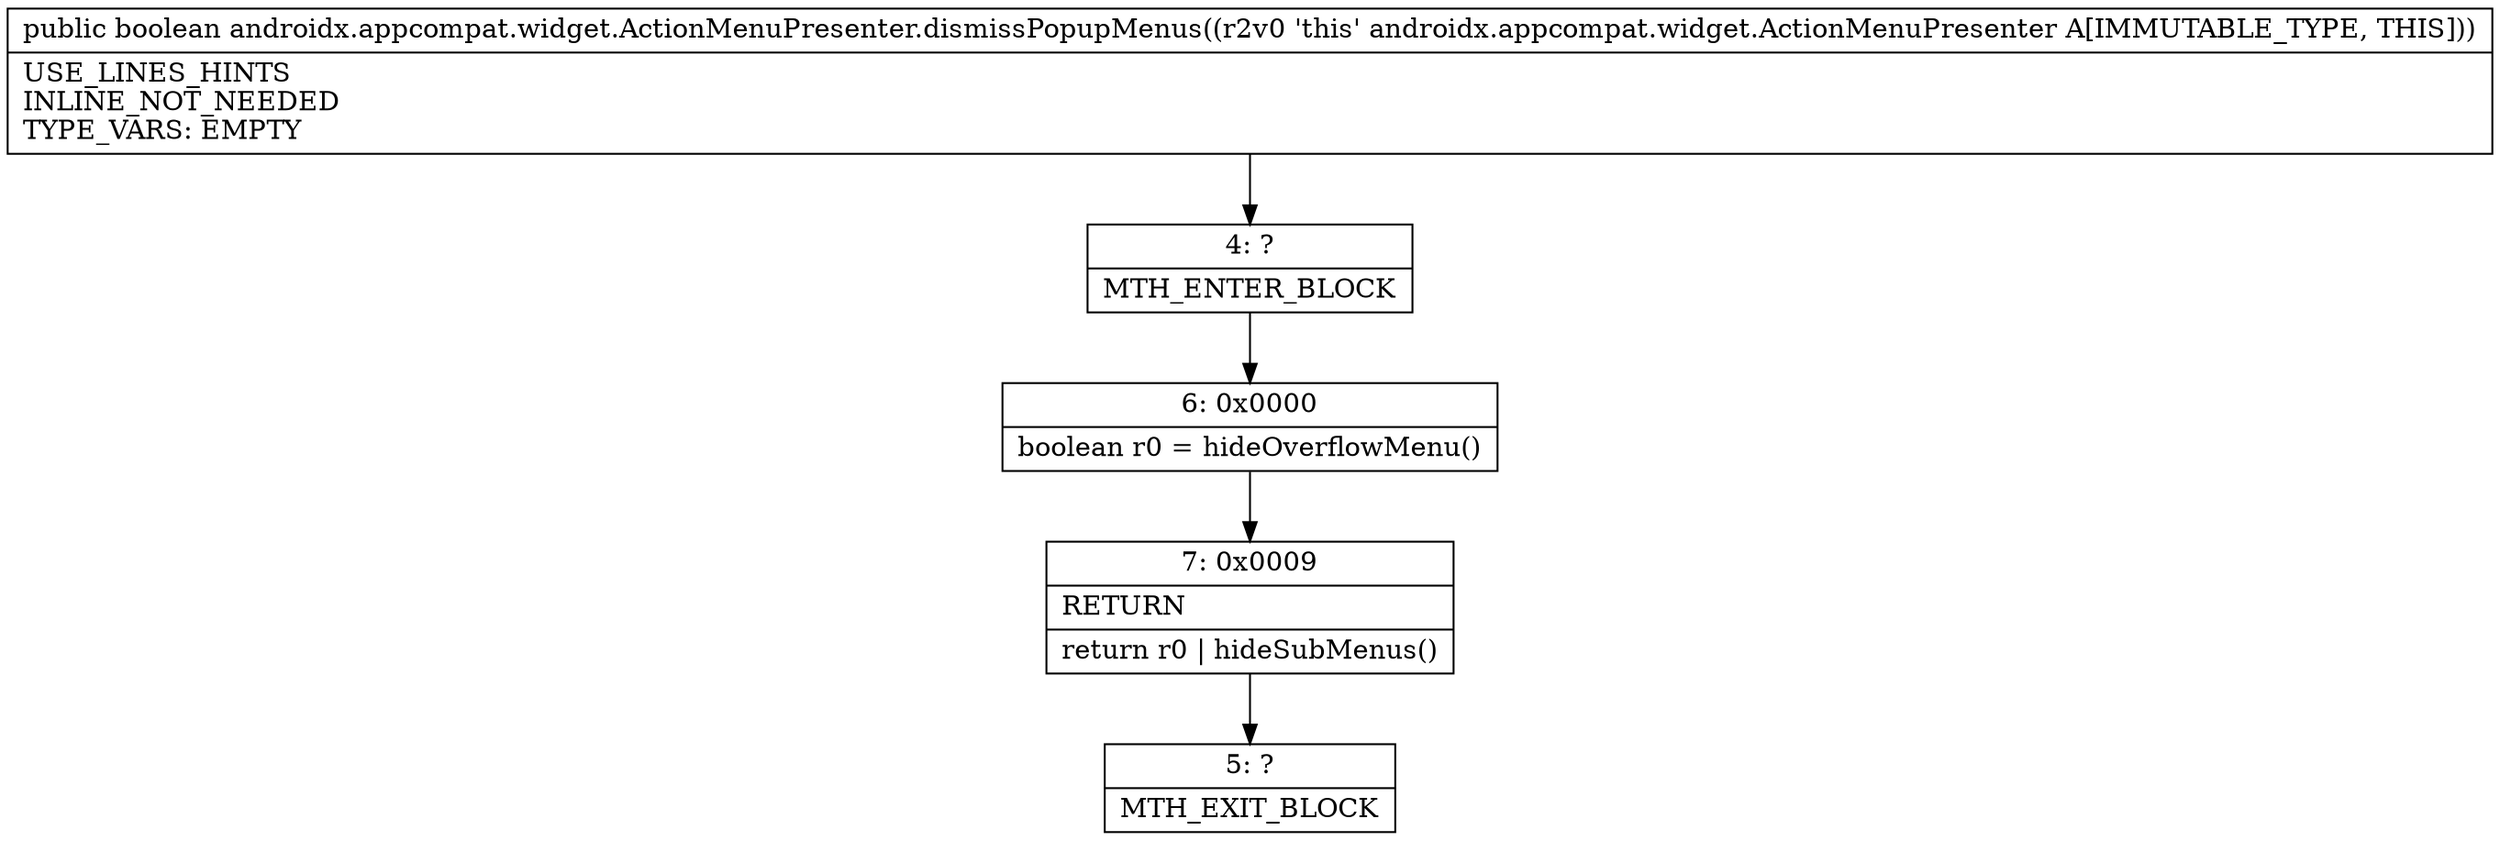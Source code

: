 digraph "CFG forandroidx.appcompat.widget.ActionMenuPresenter.dismissPopupMenus()Z" {
Node_4 [shape=record,label="{4\:\ ?|MTH_ENTER_BLOCK\l}"];
Node_6 [shape=record,label="{6\:\ 0x0000|boolean r0 = hideOverflowMenu()\l}"];
Node_7 [shape=record,label="{7\:\ 0x0009|RETURN\l|return r0 \| hideSubMenus()\l}"];
Node_5 [shape=record,label="{5\:\ ?|MTH_EXIT_BLOCK\l}"];
MethodNode[shape=record,label="{public boolean androidx.appcompat.widget.ActionMenuPresenter.dismissPopupMenus((r2v0 'this' androidx.appcompat.widget.ActionMenuPresenter A[IMMUTABLE_TYPE, THIS]))  | USE_LINES_HINTS\lINLINE_NOT_NEEDED\lTYPE_VARS: EMPTY\l}"];
MethodNode -> Node_4;Node_4 -> Node_6;
Node_6 -> Node_7;
Node_7 -> Node_5;
}

